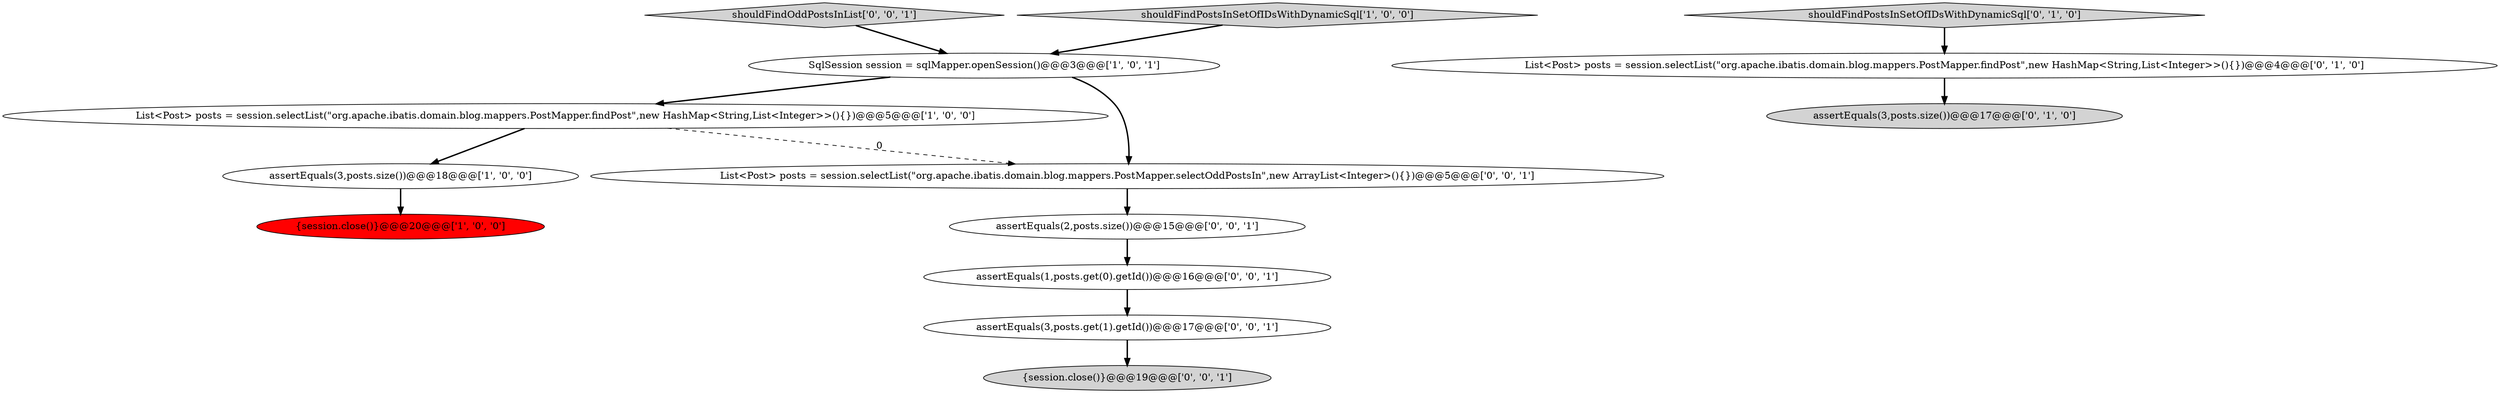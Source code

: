 digraph {
2 [style = filled, label = "SqlSession session = sqlMapper.openSession()@@@3@@@['1', '0', '1']", fillcolor = white, shape = ellipse image = "AAA0AAABBB1BBB"];
12 [style = filled, label = "shouldFindOddPostsInList['0', '0', '1']", fillcolor = lightgray, shape = diamond image = "AAA0AAABBB3BBB"];
0 [style = filled, label = "assertEquals(3,posts.size())@@@18@@@['1', '0', '0']", fillcolor = white, shape = ellipse image = "AAA0AAABBB1BBB"];
7 [style = filled, label = "List<Post> posts = session.selectList(\"org.apache.ibatis.domain.blog.mappers.PostMapper.findPost\",new HashMap<String,List<Integer>>(){})@@@4@@@['0', '1', '0']", fillcolor = white, shape = ellipse image = "AAA0AAABBB2BBB"];
3 [style = filled, label = "{session.close()}@@@20@@@['1', '0', '0']", fillcolor = red, shape = ellipse image = "AAA1AAABBB1BBB"];
6 [style = filled, label = "shouldFindPostsInSetOfIDsWithDynamicSql['0', '1', '0']", fillcolor = lightgray, shape = diamond image = "AAA0AAABBB2BBB"];
9 [style = filled, label = "assertEquals(3,posts.get(1).getId())@@@17@@@['0', '0', '1']", fillcolor = white, shape = ellipse image = "AAA0AAABBB3BBB"];
11 [style = filled, label = "assertEquals(2,posts.size())@@@15@@@['0', '0', '1']", fillcolor = white, shape = ellipse image = "AAA0AAABBB3BBB"];
4 [style = filled, label = "shouldFindPostsInSetOfIDsWithDynamicSql['1', '0', '0']", fillcolor = lightgray, shape = diamond image = "AAA0AAABBB1BBB"];
8 [style = filled, label = "assertEquals(1,posts.get(0).getId())@@@16@@@['0', '0', '1']", fillcolor = white, shape = ellipse image = "AAA0AAABBB3BBB"];
10 [style = filled, label = "{session.close()}@@@19@@@['0', '0', '1']", fillcolor = lightgray, shape = ellipse image = "AAA0AAABBB3BBB"];
1 [style = filled, label = "List<Post> posts = session.selectList(\"org.apache.ibatis.domain.blog.mappers.PostMapper.findPost\",new HashMap<String,List<Integer>>(){})@@@5@@@['1', '0', '0']", fillcolor = white, shape = ellipse image = "AAA0AAABBB1BBB"];
5 [style = filled, label = "assertEquals(3,posts.size())@@@17@@@['0', '1', '0']", fillcolor = lightgray, shape = ellipse image = "AAA0AAABBB2BBB"];
13 [style = filled, label = "List<Post> posts = session.selectList(\"org.apache.ibatis.domain.blog.mappers.PostMapper.selectOddPostsIn\",new ArrayList<Integer>(){})@@@5@@@['0', '0', '1']", fillcolor = white, shape = ellipse image = "AAA0AAABBB3BBB"];
8->9 [style = bold, label=""];
0->3 [style = bold, label=""];
11->8 [style = bold, label=""];
12->2 [style = bold, label=""];
7->5 [style = bold, label=""];
1->0 [style = bold, label=""];
4->2 [style = bold, label=""];
9->10 [style = bold, label=""];
6->7 [style = bold, label=""];
13->11 [style = bold, label=""];
2->1 [style = bold, label=""];
2->13 [style = bold, label=""];
1->13 [style = dashed, label="0"];
}
